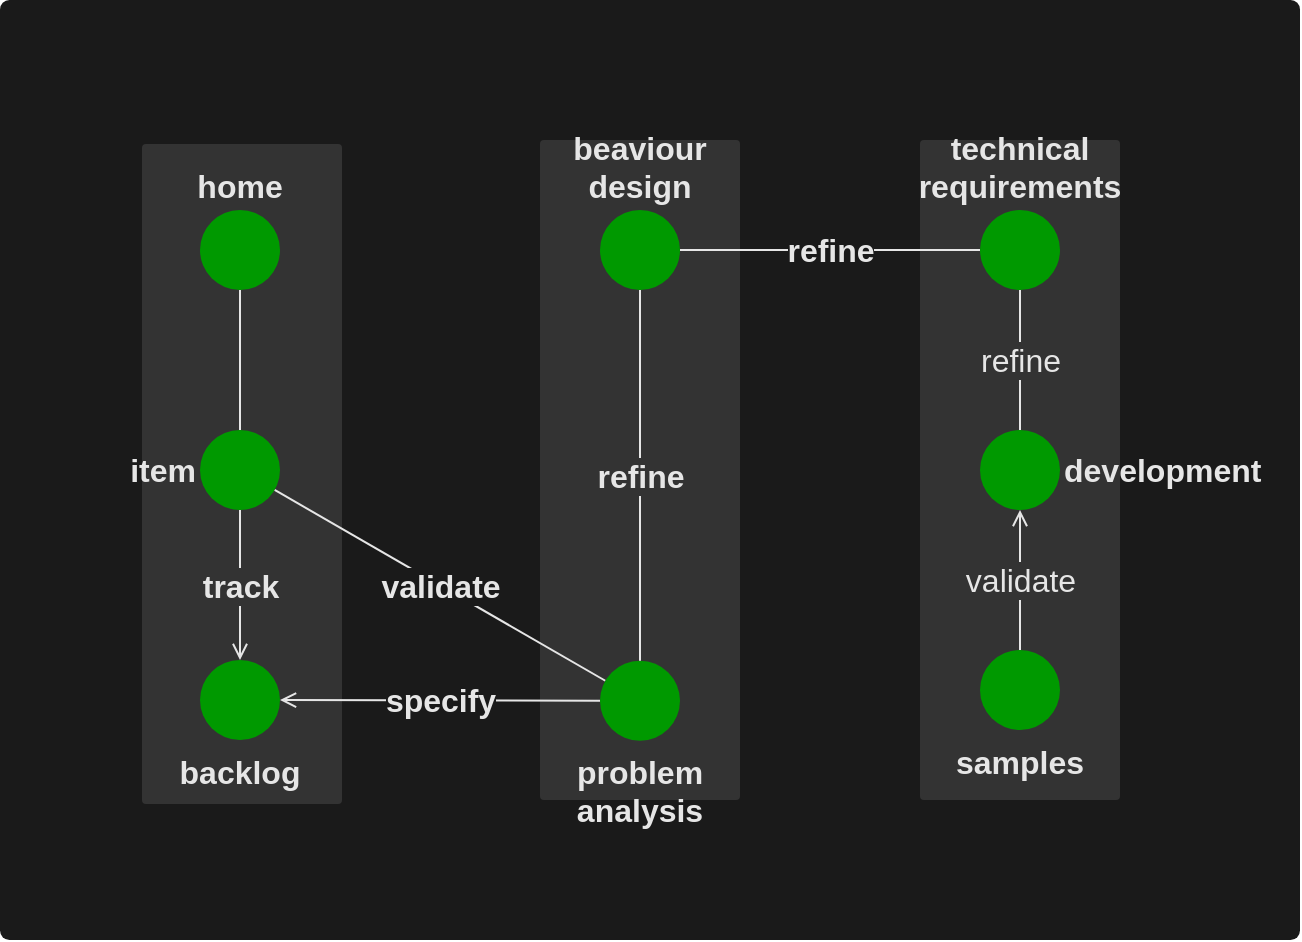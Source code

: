 <mxfile>
    <diagram id="lGy_aRZlCkoorKvYk23n" name="full development flow">
        <mxGraphModel dx="5637" dy="7764" grid="1" gridSize="10" guides="1" tooltips="1" connect="1" arrows="1" fold="1" page="1" pageScale="1" pageWidth="3300" pageHeight="4681" math="0" shadow="0">
            <root>
                <mxCell id="0"/>
                <mxCell id="1" parent="0"/>
                <mxCell id="36" value="" style="rounded=1;whiteSpace=wrap;html=1;fontColor=#FFFF00;fillColor=#1A1A1A;strokeColor=none;arcSize=1;fontSize=16;fontStyle=1;labelPosition=right;verticalLabelPosition=middle;align=left;verticalAlign=middle;" parent="1" vertex="1">
                    <mxGeometry x="-20" y="-170" width="650" height="470" as="geometry"/>
                </mxCell>
                <mxCell id="678" value="" style="rounded=1;whiteSpace=wrap;html=1;fontColor=#FFFF00;fillColor=#333333;strokeColor=none;arcSize=2;fontSize=16;fontStyle=1" vertex="1" parent="1">
                    <mxGeometry x="51" y="-98" width="100" height="330" as="geometry"/>
                </mxCell>
                <mxCell id="44" value="" style="rounded=1;whiteSpace=wrap;html=1;fontColor=#FFFF00;fillColor=#333333;strokeColor=none;arcSize=2;fontSize=16;fontStyle=1" parent="1" vertex="1">
                    <mxGeometry x="440" y="-100" width="100" height="330" as="geometry"/>
                </mxCell>
                <mxCell id="20" value="" style="rounded=1;whiteSpace=wrap;html=1;fontColor=#FFFF00;fillColor=#333333;strokeColor=none;arcSize=2;fontSize=16;fontStyle=1" parent="1" vertex="1">
                    <mxGeometry x="250" y="-100" width="100" height="330" as="geometry"/>
                </mxCell>
                <mxCell id="8" style="edgeStyle=none;html=1;endArrow=none;endFill=0;fontStyle=1;fontSize=16;strokeColor=#E6E6E6;" parent="1" source="2" target="4" edge="1">
                    <mxGeometry relative="1" as="geometry"/>
                </mxCell>
                <mxCell id="2" value="&lt;span style=&quot;font-size: 16px;&quot;&gt;home&lt;/span&gt;" style="ellipse;whiteSpace=wrap;html=1;aspect=fixed;strokeColor=none;fillColor=#009900;verticalAlign=bottom;labelPosition=center;verticalLabelPosition=top;align=center;fontSize=16;fontStyle=1;fontColor=#E6E6E6;" parent="1" vertex="1">
                    <mxGeometry x="80" y="-65" width="40" height="40" as="geometry"/>
                </mxCell>
                <mxCell id="9" value="track" style="edgeStyle=none;html=1;endArrow=open;endFill=0;fontStyle=1;fontSize=16;strokeColor=#E6E6E6;labelBackgroundColor=#333333;fontColor=#E6E6E6;" parent="1" source="4" target="29" edge="1">
                    <mxGeometry relative="1" as="geometry"/>
                </mxCell>
                <mxCell id="4" value="&lt;span style=&quot;font-size: 16px;&quot;&gt;item&lt;/span&gt;" style="ellipse;whiteSpace=wrap;html=1;aspect=fixed;strokeColor=none;fillColor=#009900;verticalAlign=middle;labelPosition=left;verticalLabelPosition=middle;align=right;fontSize=16;fontStyle=1;fontColor=#E6E6E6;" parent="1" vertex="1">
                    <mxGeometry x="80" y="45" width="40" height="40" as="geometry"/>
                </mxCell>
                <mxCell id="15" value="refine" style="edgeStyle=none;html=1;endArrow=none;endFill=0;fontStyle=1;fontSize=16;strokeColor=#E6E6E6;labelBackgroundColor=#1A1A1A;fontColor=#E6E6E6;" parent="1" source="7" target="13" edge="1">
                    <mxGeometry relative="1" as="geometry"/>
                </mxCell>
                <mxCell id="34" value="validate" style="edgeStyle=none;html=1;startArrow=none;startFill=0;endArrow=none;endFill=0;fontSize=16;fontStyle=1;strokeColor=#E6E6E6;labelBackgroundColor=#1A1A1A;fontColor=#E6E6E6;" parent="1" source="5" target="4" edge="1">
                    <mxGeometry relative="1" as="geometry"/>
                </mxCell>
                <mxCell id="5" value="&lt;span style=&quot;font-size: 16px&quot;&gt;problem&lt;br&gt;analysis&lt;br style=&quot;font-size: 16px&quot;&gt;&lt;/span&gt;" style="ellipse;whiteSpace=wrap;html=1;aspect=fixed;strokeColor=none;fillColor=#009900;verticalAlign=top;labelPosition=center;verticalLabelPosition=bottom;align=center;fontSize=16;fontStyle=1;fontColor=#E6E6E6;" parent="1" vertex="1">
                    <mxGeometry x="280" y="160.35" width="40" height="40" as="geometry"/>
                </mxCell>
                <mxCell id="12" value="refine" style="edgeStyle=none;html=1;endArrow=none;endFill=0;fontStyle=1;fontSize=16;strokeColor=#E6E6E6;labelBackgroundColor=#333333;fontColor=#E6E6E6;" parent="1" source="7" target="5" edge="1">
                    <mxGeometry relative="1" as="geometry"/>
                </mxCell>
                <mxCell id="7" value="&lt;span style=&quot;font-size: 16px&quot;&gt;beaviour&lt;br&gt;design&lt;br style=&quot;font-size: 16px&quot;&gt;&lt;/span&gt;" style="ellipse;whiteSpace=wrap;html=1;aspect=fixed;strokeColor=none;fillColor=#009900;verticalAlign=bottom;labelPosition=center;verticalLabelPosition=top;align=center;fontSize=16;fontStyle=1;fontColor=#E6E6E6;" parent="1" vertex="1">
                    <mxGeometry x="280" y="-65" width="40" height="40" as="geometry"/>
                </mxCell>
                <mxCell id="13" value="&lt;span style=&quot;font-size: 16px&quot;&gt;technical requirements&lt;br style=&quot;font-size: 16px&quot;&gt;&lt;/span&gt;" style="ellipse;whiteSpace=wrap;html=1;aspect=fixed;strokeColor=none;fillColor=#009900;verticalAlign=bottom;labelPosition=center;verticalLabelPosition=top;align=center;fontSize=16;fontStyle=1;fontColor=#E6E6E6;" parent="1" vertex="1">
                    <mxGeometry x="470" y="-65" width="40" height="40" as="geometry"/>
                </mxCell>
                <mxCell id="30" value="specify" style="edgeStyle=none;html=1;endArrow=none;endFill=0;fontSize=16;fontStyle=1;strokeColor=#E6E6E6;labelBackgroundColor=#1A1A1A;fontColor=#E6E6E6;startArrow=open;startFill=0;" parent="1" source="29" target="5" edge="1">
                    <mxGeometry relative="1" as="geometry"/>
                </mxCell>
                <mxCell id="29" value="&lt;span style=&quot;font-size: 16px;&quot;&gt;backlog&lt;/span&gt;" style="ellipse;whiteSpace=wrap;html=1;aspect=fixed;strokeColor=none;fillColor=#009900;verticalAlign=top;labelPosition=center;verticalLabelPosition=bottom;align=center;fontSize=16;fontStyle=1;fontColor=#E6E6E6;" parent="1" vertex="1">
                    <mxGeometry x="80" y="160" width="40" height="40" as="geometry"/>
                </mxCell>
                <mxCell id="52" value="refine" style="edgeStyle=none;html=1;startArrow=none;startFill=0;endArrow=none;endFill=0;strokeColor=#E6E6E6;fontSize=16;labelBackgroundColor=#333333;fontColor=#E6E6E6;" parent="1" source="49" target="13" edge="1">
                    <mxGeometry relative="1" as="geometry"/>
                </mxCell>
                <mxCell id="49" value="&lt;span style=&quot;font-size: 16px&quot;&gt;development&lt;br style=&quot;font-size: 16px&quot;&gt;&lt;/span&gt;" style="ellipse;whiteSpace=wrap;html=1;aspect=fixed;strokeColor=none;fillColor=#009900;verticalAlign=middle;labelPosition=right;verticalLabelPosition=middle;align=left;fontSize=16;fontStyle=1;fontColor=#E6E6E6;" parent="1" vertex="1">
                    <mxGeometry x="470" y="45" width="40" height="40" as="geometry"/>
                </mxCell>
                <mxCell id="63" value="&lt;font style=&quot;font-size: 16px&quot;&gt;validate&lt;/font&gt;" style="edgeStyle=none;html=1;endArrow=none;endFill=0;strokeColor=#E6E6E6;startArrow=open;startFill=0;labelBackgroundColor=#333333;fontColor=#E6E6E6;" parent="1" source="49" target="62" edge="1">
                    <mxGeometry relative="1" as="geometry">
                        <mxPoint x="30" y="-45" as="sourcePoint"/>
                    </mxGeometry>
                </mxCell>
                <mxCell id="62" value="&lt;span style=&quot;font-size: 16px&quot;&gt;samples&lt;br style=&quot;font-size: 16px&quot;&gt;&lt;/span&gt;" style="ellipse;whiteSpace=wrap;html=1;aspect=fixed;strokeColor=none;fillColor=#009900;verticalAlign=top;labelPosition=center;verticalLabelPosition=bottom;align=center;fontSize=16;fontStyle=1;fontColor=#E6E6E6;" parent="1" vertex="1">
                    <mxGeometry x="470" y="155" width="40" height="40" as="geometry"/>
                </mxCell>
            </root>
        </mxGraphModel>
    </diagram>
</mxfile>